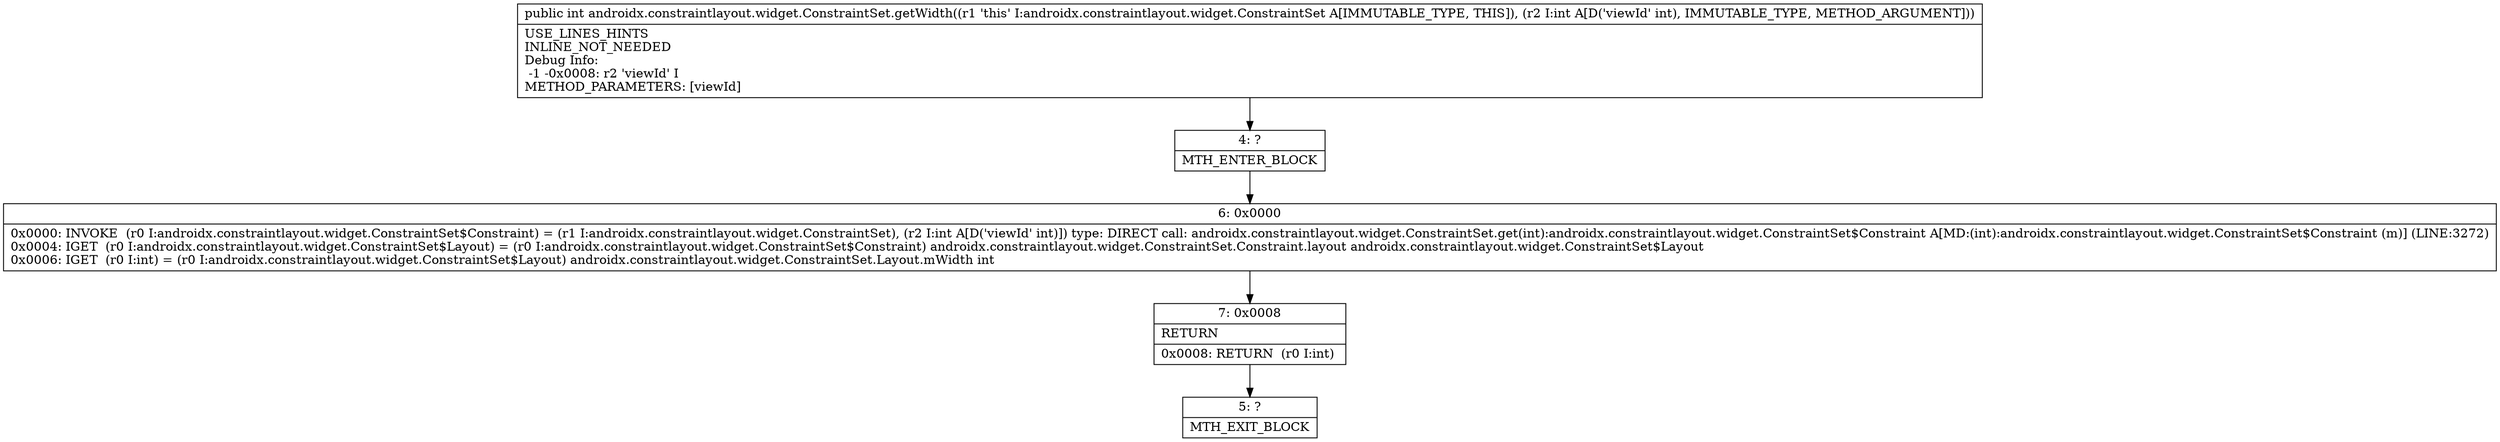 digraph "CFG forandroidx.constraintlayout.widget.ConstraintSet.getWidth(I)I" {
Node_4 [shape=record,label="{4\:\ ?|MTH_ENTER_BLOCK\l}"];
Node_6 [shape=record,label="{6\:\ 0x0000|0x0000: INVOKE  (r0 I:androidx.constraintlayout.widget.ConstraintSet$Constraint) = (r1 I:androidx.constraintlayout.widget.ConstraintSet), (r2 I:int A[D('viewId' int)]) type: DIRECT call: androidx.constraintlayout.widget.ConstraintSet.get(int):androidx.constraintlayout.widget.ConstraintSet$Constraint A[MD:(int):androidx.constraintlayout.widget.ConstraintSet$Constraint (m)] (LINE:3272)\l0x0004: IGET  (r0 I:androidx.constraintlayout.widget.ConstraintSet$Layout) = (r0 I:androidx.constraintlayout.widget.ConstraintSet$Constraint) androidx.constraintlayout.widget.ConstraintSet.Constraint.layout androidx.constraintlayout.widget.ConstraintSet$Layout \l0x0006: IGET  (r0 I:int) = (r0 I:androidx.constraintlayout.widget.ConstraintSet$Layout) androidx.constraintlayout.widget.ConstraintSet.Layout.mWidth int \l}"];
Node_7 [shape=record,label="{7\:\ 0x0008|RETURN\l|0x0008: RETURN  (r0 I:int) \l}"];
Node_5 [shape=record,label="{5\:\ ?|MTH_EXIT_BLOCK\l}"];
MethodNode[shape=record,label="{public int androidx.constraintlayout.widget.ConstraintSet.getWidth((r1 'this' I:androidx.constraintlayout.widget.ConstraintSet A[IMMUTABLE_TYPE, THIS]), (r2 I:int A[D('viewId' int), IMMUTABLE_TYPE, METHOD_ARGUMENT]))  | USE_LINES_HINTS\lINLINE_NOT_NEEDED\lDebug Info:\l  \-1 \-0x0008: r2 'viewId' I\lMETHOD_PARAMETERS: [viewId]\l}"];
MethodNode -> Node_4;Node_4 -> Node_6;
Node_6 -> Node_7;
Node_7 -> Node_5;
}

